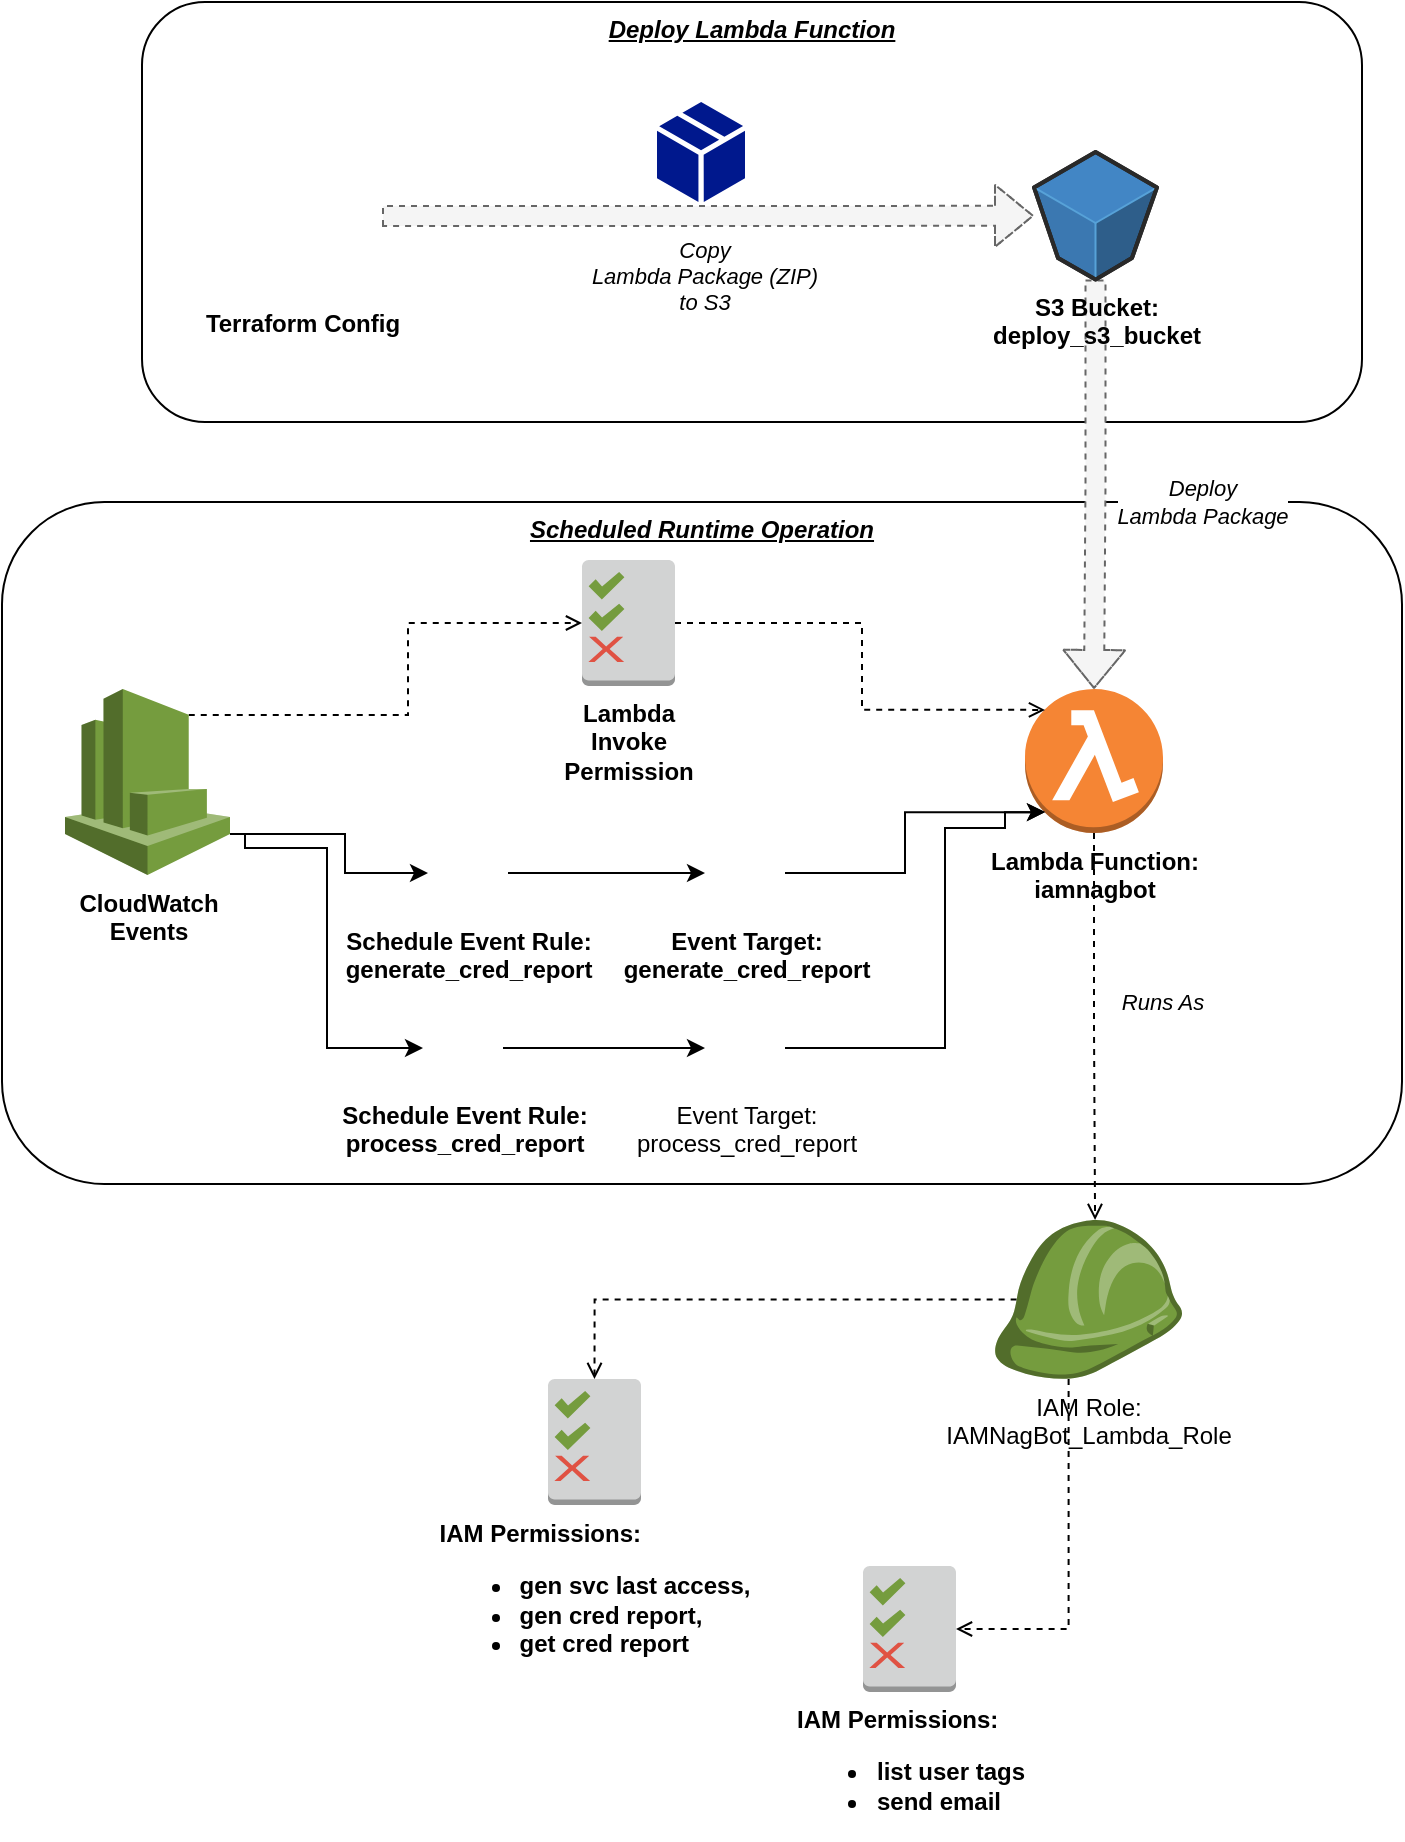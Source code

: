 <mxfile version="10.5.0"><diagram id="nR3b9udmoAT6VjD2xOsF" name="Page-1"><mxGraphModel dx="1640" dy="1067" grid="1" gridSize="10" guides="1" tooltips="1" connect="1" arrows="1" fold="1" page="1" pageScale="1" pageWidth="850" pageHeight="1100" math="0" shadow="0"><root><mxCell id="0"/><mxCell id="1" parent="0"/><mxCell id="d6_uoG_MxefNBlZMWoON-47" value="Scheduled Runtime Operation" style="rounded=1;whiteSpace=wrap;html=1;align=center;verticalAlign=top;fontStyle=7" vertex="1" parent="1"><mxGeometry x="90" y="330" width="700" height="341" as="geometry"/></mxCell><mxCell id="d6_uoG_MxefNBlZMWoON-45" value="Deploy Lambda Function" style="rounded=1;whiteSpace=wrap;html=1;align=center;verticalAlign=top;fontStyle=7" vertex="1" parent="1"><mxGeometry x="160" y="80" width="610" height="210" as="geometry"/></mxCell><mxCell id="d6_uoG_MxefNBlZMWoON-39" value="Runs As" style="edgeStyle=orthogonalEdgeStyle;rounded=0;orthogonalLoop=1;jettySize=auto;html=1;exitX=0.5;exitY=1;exitDx=0;exitDy=0;exitPerimeter=0;entryX=0.54;entryY=0;entryDx=0;entryDy=0;entryPerimeter=0;dashed=1;endArrow=open;endFill=0;fontStyle=2" edge="1" parent="1" source="d6_uoG_MxefNBlZMWoON-1" target="d6_uoG_MxefNBlZMWoON-38"><mxGeometry x="-0.128" y="34" relative="1" as="geometry"><mxPoint as="offset"/></mxGeometry></mxCell><mxCell id="d6_uoG_MxefNBlZMWoON-1" value="Lambda Function:&lt;br&gt;iamnagbot&lt;br&gt;" style="outlineConnect=0;dashed=0;verticalLabelPosition=bottom;verticalAlign=top;align=center;html=1;shape=mxgraph.aws3.lambda_function;fillColor=#F58534;gradientColor=none;fontStyle=1" vertex="1" parent="1"><mxGeometry x="601.5" y="423.5" width="69" height="72" as="geometry"/></mxCell><mxCell id="d6_uoG_MxefNBlZMWoON-4" style="edgeStyle=orthogonalEdgeStyle;rounded=0;orthogonalLoop=1;jettySize=auto;html=1;exitX=1;exitY=0.78;exitDx=0;exitDy=0;exitPerimeter=0;entryX=0;entryY=0.5;entryDx=0;entryDy=0;" edge="1" parent="1" source="d6_uoG_MxefNBlZMWoON-2" target="d6_uoG_MxefNBlZMWoON-3"><mxGeometry relative="1" as="geometry"><Array as="points"><mxPoint x="261.5" y="496"/><mxPoint x="261.5" y="516"/></Array></mxGeometry></mxCell><mxCell id="d6_uoG_MxefNBlZMWoON-20" style="edgeStyle=orthogonalEdgeStyle;rounded=0;orthogonalLoop=1;jettySize=auto;html=1;exitX=1;exitY=0.78;exitDx=0;exitDy=0;exitPerimeter=0;entryX=0;entryY=0.5;entryDx=0;entryDy=0;" edge="1" parent="1" source="d6_uoG_MxefNBlZMWoON-2" target="d6_uoG_MxefNBlZMWoON-15"><mxGeometry relative="1" as="geometry"><Array as="points"><mxPoint x="211.5" y="496"/><mxPoint x="211.5" y="503"/><mxPoint x="252.5" y="503"/><mxPoint x="252.5" y="603"/></Array></mxGeometry></mxCell><mxCell id="d6_uoG_MxefNBlZMWoON-29" style="edgeStyle=orthogonalEdgeStyle;rounded=0;orthogonalLoop=1;jettySize=auto;html=1;exitX=0.75;exitY=0.14;exitDx=0;exitDy=0;exitPerimeter=0;dashed=1;endArrow=open;endFill=0;entryX=0;entryY=0.5;entryDx=0;entryDy=0;entryPerimeter=0;" edge="1" parent="1" source="d6_uoG_MxefNBlZMWoON-2" target="d6_uoG_MxefNBlZMWoON-40"><mxGeometry relative="1" as="geometry"><mxPoint x="392.529" y="383.235" as="targetPoint"/><Array as="points"><mxPoint x="183" y="437"/><mxPoint x="293" y="437"/><mxPoint x="293" y="390"/></Array></mxGeometry></mxCell><mxCell id="d6_uoG_MxefNBlZMWoON-2" value="CloudWatch&lt;br&gt;Events&lt;br&gt;" style="outlineConnect=0;dashed=0;verticalLabelPosition=bottom;verticalAlign=top;align=center;html=1;shape=mxgraph.aws3.cloudwatch;fillColor=#759C3E;gradientColor=none;fontStyle=1" vertex="1" parent="1"><mxGeometry x="121.5" y="423.5" width="82.5" height="93" as="geometry"/></mxCell><mxCell id="d6_uoG_MxefNBlZMWoON-9" style="edgeStyle=orthogonalEdgeStyle;rounded=0;orthogonalLoop=1;jettySize=auto;html=1;exitX=1;exitY=0.5;exitDx=0;exitDy=0;entryX=0.145;entryY=0.855;entryDx=0;entryDy=0;entryPerimeter=0;" edge="1" parent="1" source="d6_uoG_MxefNBlZMWoON-10" target="d6_uoG_MxefNBlZMWoON-1"><mxGeometry relative="1" as="geometry"><Array as="points"><mxPoint x="541.5" y="516"/><mxPoint x="541.5" y="485"/></Array></mxGeometry></mxCell><mxCell id="d6_uoG_MxefNBlZMWoON-21" style="edgeStyle=orthogonalEdgeStyle;rounded=0;orthogonalLoop=1;jettySize=auto;html=1;exitX=1;exitY=0.5;exitDx=0;exitDy=0;entryX=0;entryY=0.5;entryDx=0;entryDy=0;" edge="1" parent="1" source="d6_uoG_MxefNBlZMWoON-3" target="d6_uoG_MxefNBlZMWoON-10"><mxGeometry relative="1" as="geometry"/></mxCell><mxCell id="d6_uoG_MxefNBlZMWoON-3" value="Schedule Event Rule:&lt;br&gt;generate_cred_report&lt;br&gt;" style="shape=image;html=1;verticalAlign=top;verticalLabelPosition=bottom;labelBackgroundColor=#ffffff;imageAspect=0;aspect=fixed;image=https://cdn4.iconfinder.com/data/icons/evil-icons-user-interface/64/clock-128.png;fontStyle=1" vertex="1" parent="1"><mxGeometry x="303" y="495.5" width="40" height="40" as="geometry"/></mxCell><mxCell id="d6_uoG_MxefNBlZMWoON-8" style="edgeStyle=orthogonalEdgeStyle;rounded=0;orthogonalLoop=1;jettySize=auto;html=1;exitX=1;exitY=0.5;exitDx=0;exitDy=0;exitPerimeter=0;entryX=0.145;entryY=0.145;entryDx=0;entryDy=0;entryPerimeter=0;dashed=1;endArrow=open;endFill=0;" edge="1" parent="1" source="d6_uoG_MxefNBlZMWoON-40" target="d6_uoG_MxefNBlZMWoON-1"><mxGeometry relative="1" as="geometry"><mxPoint x="419.588" y="383.235" as="sourcePoint"/><Array as="points"><mxPoint x="520" y="390"/><mxPoint x="520" y="434"/></Array></mxGeometry></mxCell><mxCell id="d6_uoG_MxefNBlZMWoON-10" value="Event Target:&lt;br&gt;generate_cred_report&lt;br&gt;" style="shape=image;html=1;verticalAlign=top;verticalLabelPosition=bottom;labelBackgroundColor=#ffffff;imageAspect=0;aspect=fixed;image=https://cdn1.iconfinder.com/data/icons/hawcons/32/698308-icon-41-target-arrow-128.png;fontStyle=1" vertex="1" parent="1"><mxGeometry x="441.5" y="495.5" width="40" height="40" as="geometry"/></mxCell><mxCell id="d6_uoG_MxefNBlZMWoON-22" style="edgeStyle=orthogonalEdgeStyle;rounded=0;orthogonalLoop=1;jettySize=auto;html=1;exitX=1;exitY=0.5;exitDx=0;exitDy=0;" edge="1" parent="1" source="d6_uoG_MxefNBlZMWoON-15" target="d6_uoG_MxefNBlZMWoON-18"><mxGeometry relative="1" as="geometry"/></mxCell><mxCell id="d6_uoG_MxefNBlZMWoON-15" value="Schedule Event Rule:&lt;br&gt;process_cred_report&lt;br&gt;" style="shape=image;html=1;verticalAlign=top;verticalLabelPosition=bottom;labelBackgroundColor=#ffffff;imageAspect=0;aspect=fixed;image=https://cdn4.iconfinder.com/data/icons/evil-icons-user-interface/64/clock-128.png;fontStyle=1" vertex="1" parent="1"><mxGeometry x="300.5" y="583" width="40" height="40" as="geometry"/></mxCell><mxCell id="d6_uoG_MxefNBlZMWoON-23" style="edgeStyle=orthogonalEdgeStyle;rounded=0;orthogonalLoop=1;jettySize=auto;html=1;exitX=1;exitY=0.5;exitDx=0;exitDy=0;entryX=0.145;entryY=0.855;entryDx=0;entryDy=0;entryPerimeter=0;" edge="1" parent="1" source="d6_uoG_MxefNBlZMWoON-18" target="d6_uoG_MxefNBlZMWoON-1"><mxGeometry relative="1" as="geometry"><Array as="points"><mxPoint x="561.5" y="603"/><mxPoint x="561.5" y="493"/><mxPoint x="591.5" y="493"/><mxPoint x="591.5" y="485"/></Array></mxGeometry></mxCell><mxCell id="d6_uoG_MxefNBlZMWoON-18" value="Event Target:&lt;br&gt;process_cred_report&lt;br&gt;" style="shape=image;html=1;verticalAlign=top;verticalLabelPosition=bottom;labelBackgroundColor=#ffffff;imageAspect=0;aspect=fixed;image=https://cdn1.iconfinder.com/data/icons/hawcons/32/698308-icon-41-target-arrow-128.png" vertex="1" parent="1"><mxGeometry x="441.5" y="583" width="40" height="40" as="geometry"/></mxCell><mxCell id="d6_uoG_MxefNBlZMWoON-35" value="Copy&lt;br&gt;Lambda Package (ZIP)&lt;br&gt;to S3" style="edgeStyle=orthogonalEdgeStyle;shape=flexArrow;rounded=0;orthogonalLoop=1;jettySize=auto;html=1;exitX=1;exitY=0.5;exitDx=0;exitDy=0;dashed=1;endArrow=open;endFill=0;fontStyle=2;fillColor=#f5f5f5;strokeColor=#666666;" edge="1" parent="1" source="d6_uoG_MxefNBlZMWoON-31" target="d6_uoG_MxefNBlZMWoON-30"><mxGeometry x="-0.014" y="-30" relative="1" as="geometry"><mxPoint as="offset"/></mxGeometry></mxCell><mxCell id="d6_uoG_MxefNBlZMWoON-36" value="Deploy&lt;br&gt;Lambda Package" style="edgeStyle=orthogonalEdgeStyle;shape=flexArrow;rounded=0;orthogonalLoop=1;jettySize=auto;html=1;entryX=0.5;entryY=0;entryDx=0;entryDy=0;entryPerimeter=0;dashed=1;endArrow=open;endFill=0;fontStyle=2;labelBorderColor=none;fillColor=#f5f5f5;strokeColor=#666666;" edge="1" parent="1" source="d6_uoG_MxefNBlZMWoON-30" target="d6_uoG_MxefNBlZMWoON-1"><mxGeometry x="0.099" y="54" relative="1" as="geometry"><mxPoint y="-1" as="offset"/></mxGeometry></mxCell><mxCell id="d6_uoG_MxefNBlZMWoON-43" style="edgeStyle=orthogonalEdgeStyle;rounded=0;orthogonalLoop=1;jettySize=auto;html=1;exitX=0.4;exitY=1;exitDx=0;exitDy=0;exitPerimeter=0;entryX=1;entryY=0.5;entryDx=0;entryDy=0;entryPerimeter=0;dashed=1;endArrow=open;endFill=0;" edge="1" parent="1" source="d6_uoG_MxefNBlZMWoON-38" target="d6_uoG_MxefNBlZMWoON-42"><mxGeometry relative="1" as="geometry"/></mxCell><mxCell id="d6_uoG_MxefNBlZMWoON-44" style="edgeStyle=orthogonalEdgeStyle;rounded=0;orthogonalLoop=1;jettySize=auto;html=1;exitX=0.125;exitY=0.5;exitDx=0;exitDy=0;exitPerimeter=0;entryX=0.5;entryY=0;entryDx=0;entryDy=0;entryPerimeter=0;dashed=1;endArrow=open;endFill=0;" edge="1" parent="1" source="d6_uoG_MxefNBlZMWoON-38" target="d6_uoG_MxefNBlZMWoON-41"><mxGeometry relative="1" as="geometry"/></mxCell><mxCell id="d6_uoG_MxefNBlZMWoON-38" value="IAM Role:&lt;br&gt;IAMNagBot_Lambda_Role&lt;br&gt;" style="outlineConnect=0;dashed=0;verticalLabelPosition=bottom;verticalAlign=top;align=center;html=1;shape=mxgraph.aws3.role;fillColor=#759C3E;gradientColor=none;" vertex="1" parent="1"><mxGeometry x="585.5" y="689" width="94.5" height="79.5" as="geometry"/></mxCell><mxCell id="d6_uoG_MxefNBlZMWoON-40" value="Lambda&lt;br&gt;Invoke&lt;br&gt;Permission&lt;br&gt;" style="outlineConnect=0;dashed=0;verticalLabelPosition=bottom;verticalAlign=top;align=center;html=1;shape=mxgraph.aws3.permissions_2;fillColor=#D2D3D3;gradientColor=none;fontStyle=1" vertex="1" parent="1"><mxGeometry x="380" y="359" width="46.5" height="63" as="geometry"/></mxCell><mxCell id="d6_uoG_MxefNBlZMWoON-41" value="&lt;div style=&quot;text-align: justify&quot;&gt;&lt;span&gt;IAM Permissions:&lt;/span&gt;&lt;/div&gt;&lt;ul&gt;&lt;li style=&quot;text-align: justify&quot;&gt;gen svc last access,&lt;/li&gt;&lt;li style=&quot;text-align: justify&quot;&gt;gen cred report,&lt;/li&gt;&lt;li style=&quot;text-align: justify&quot;&gt;get cred report&lt;/li&gt;&lt;/ul&gt;" style="outlineConnect=0;dashed=0;verticalLabelPosition=bottom;verticalAlign=top;align=center;html=1;shape=mxgraph.aws3.permissions_2;fillColor=#D2D3D3;gradientColor=none;fontStyle=1" vertex="1" parent="1"><mxGeometry x="363" y="768.5" width="46.5" height="63" as="geometry"/></mxCell><mxCell id="d6_uoG_MxefNBlZMWoON-42" value="&lt;div style=&quot;text-align: justify&quot;&gt;&lt;span&gt;IAM Permissions:&lt;/span&gt;&lt;/div&gt;&lt;ul&gt;&lt;li style=&quot;text-align: justify&quot;&gt;list user tags&lt;/li&gt;&lt;li style=&quot;text-align: justify&quot;&gt;send email&lt;/li&gt;&lt;/ul&gt;" style="outlineConnect=0;dashed=0;verticalLabelPosition=bottom;verticalAlign=top;align=center;html=1;shape=mxgraph.aws3.permissions_2;fillColor=#D2D3D3;gradientColor=none;fontStyle=1" vertex="1" parent="1"><mxGeometry x="520.5" y="862" width="46.5" height="63" as="geometry"/></mxCell><mxCell id="d6_uoG_MxefNBlZMWoON-30" value="S3 Bucket:&lt;br&gt;deploy_s3_bucket&lt;br&gt;" style="verticalLabelPosition=bottom;html=1;verticalAlign=top;strokeWidth=1;align=center;outlineConnect=0;dashed=0;outlineConnect=0;shape=mxgraph.aws3d.s3Bucket;fillColor=#4286c5;strokeColor=#57A2D8;aspect=fixed;fontStyle=1" vertex="1" parent="1"><mxGeometry x="606" y="155" width="61.5" height="63.8" as="geometry"/></mxCell><mxCell id="d6_uoG_MxefNBlZMWoON-31" value="Terraform Config" style="shape=image;html=1;verticalAlign=top;verticalLabelPosition=bottom;labelBackgroundColor=#ffffff;imageAspect=0;aspect=fixed;image=https://cdn2.iconfinder.com/data/icons/essential-web-5/50/script-programming-coding-add-on-128.png;fontStyle=1" vertex="1" parent="1"><mxGeometry x="200" y="147" width="80" height="80" as="geometry"/></mxCell><mxCell id="d6_uoG_MxefNBlZMWoON-33" value="" style="shadow=0;dashed=0;html=1;strokeColor=none;labelPosition=center;verticalLabelPosition=bottom;verticalAlign=top;align=center;shape=mxgraph.mscae.cloud.service_package;fillColor=#00188D;" vertex="1" parent="1"><mxGeometry x="417.5" y="130" width="44" height="50" as="geometry"/></mxCell></root></mxGraphModel></diagram></mxfile>
